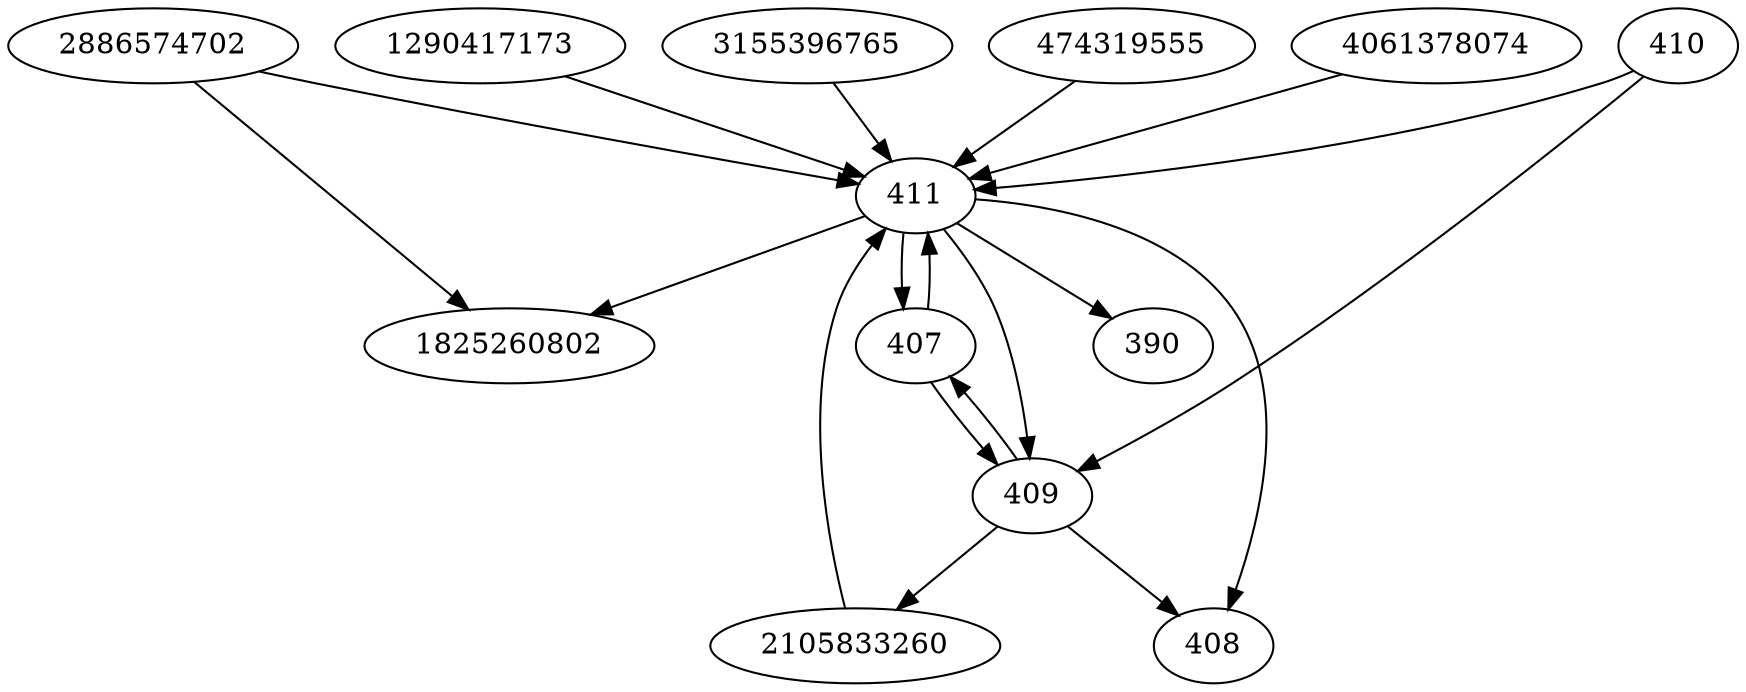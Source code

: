 strict digraph  {
1825260802;
474319555;
390;
2105833260;
2886574702;
4061378074;
1290417173;
407;
408;
409;
410;
411;
3155396765;
474319555 -> 411;
2105833260 -> 411;
2886574702 -> 1825260802;
2886574702 -> 411;
4061378074 -> 411;
1290417173 -> 411;
407 -> 411;
407 -> 409;
409 -> 407;
409 -> 408;
409 -> 2105833260;
410 -> 409;
410 -> 411;
411 -> 408;
411 -> 409;
411 -> 407;
411 -> 390;
411 -> 1825260802;
3155396765 -> 411;
}
